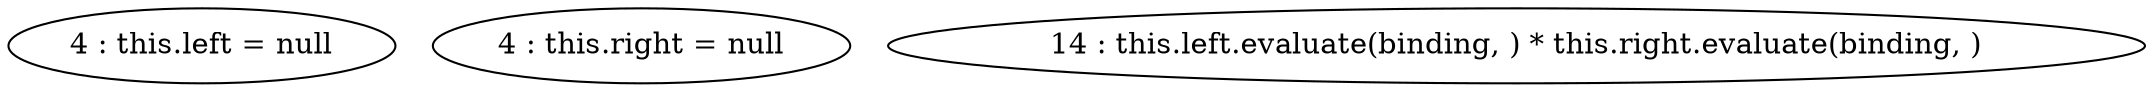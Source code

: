 digraph G {
"4 : this.left = null"
"4 : this.right = null"
"14 : this.left.evaluate(binding, ) * this.right.evaluate(binding, )"
}